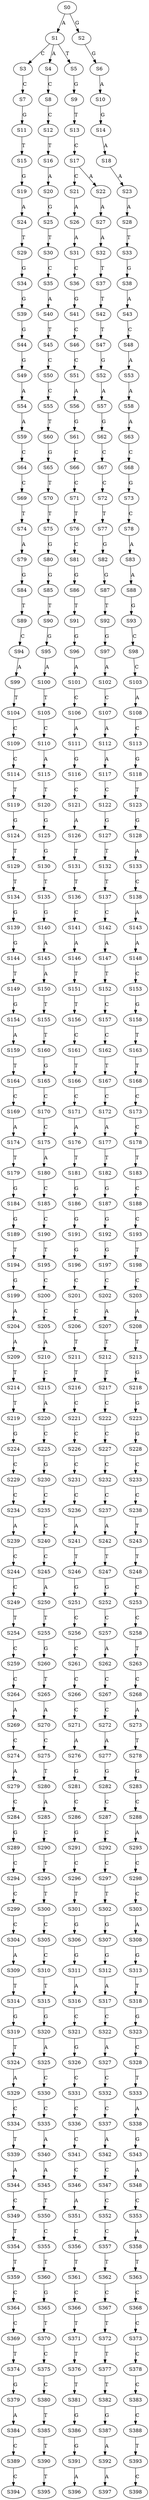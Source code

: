 strict digraph  {
	S0 -> S1 [ label = A ];
	S0 -> S2 [ label = G ];
	S1 -> S3 [ label = C ];
	S1 -> S4 [ label = A ];
	S1 -> S5 [ label = T ];
	S2 -> S6 [ label = G ];
	S3 -> S7 [ label = C ];
	S4 -> S8 [ label = C ];
	S5 -> S9 [ label = G ];
	S6 -> S10 [ label = A ];
	S7 -> S11 [ label = G ];
	S8 -> S12 [ label = C ];
	S9 -> S13 [ label = T ];
	S10 -> S14 [ label = G ];
	S11 -> S15 [ label = T ];
	S12 -> S16 [ label = T ];
	S13 -> S17 [ label = C ];
	S14 -> S18 [ label = A ];
	S15 -> S19 [ label = G ];
	S16 -> S20 [ label = A ];
	S17 -> S21 [ label = C ];
	S17 -> S22 [ label = A ];
	S18 -> S23 [ label = A ];
	S19 -> S24 [ label = A ];
	S20 -> S25 [ label = G ];
	S21 -> S26 [ label = A ];
	S22 -> S27 [ label = A ];
	S23 -> S28 [ label = A ];
	S24 -> S29 [ label = T ];
	S25 -> S30 [ label = T ];
	S26 -> S31 [ label = A ];
	S27 -> S32 [ label = A ];
	S28 -> S33 [ label = T ];
	S29 -> S34 [ label = G ];
	S30 -> S35 [ label = C ];
	S31 -> S36 [ label = C ];
	S32 -> S37 [ label = T ];
	S33 -> S38 [ label = G ];
	S34 -> S39 [ label = G ];
	S35 -> S40 [ label = A ];
	S36 -> S41 [ label = G ];
	S37 -> S42 [ label = T ];
	S38 -> S43 [ label = A ];
	S39 -> S44 [ label = G ];
	S40 -> S45 [ label = T ];
	S41 -> S46 [ label = C ];
	S42 -> S47 [ label = T ];
	S43 -> S48 [ label = C ];
	S44 -> S49 [ label = G ];
	S45 -> S50 [ label = C ];
	S46 -> S51 [ label = C ];
	S47 -> S52 [ label = G ];
	S48 -> S53 [ label = A ];
	S49 -> S54 [ label = A ];
	S50 -> S55 [ label = C ];
	S51 -> S56 [ label = A ];
	S52 -> S57 [ label = A ];
	S53 -> S58 [ label = A ];
	S54 -> S59 [ label = A ];
	S55 -> S60 [ label = T ];
	S56 -> S61 [ label = G ];
	S57 -> S62 [ label = G ];
	S58 -> S63 [ label = A ];
	S59 -> S64 [ label = C ];
	S60 -> S65 [ label = G ];
	S61 -> S66 [ label = C ];
	S62 -> S67 [ label = C ];
	S63 -> S68 [ label = C ];
	S64 -> S69 [ label = C ];
	S65 -> S70 [ label = T ];
	S66 -> S71 [ label = C ];
	S67 -> S72 [ label = C ];
	S68 -> S73 [ label = G ];
	S69 -> S74 [ label = T ];
	S70 -> S75 [ label = T ];
	S71 -> S76 [ label = T ];
	S72 -> S77 [ label = T ];
	S73 -> S78 [ label = C ];
	S74 -> S79 [ label = A ];
	S75 -> S80 [ label = G ];
	S76 -> S81 [ label = C ];
	S77 -> S82 [ label = G ];
	S78 -> S83 [ label = A ];
	S79 -> S84 [ label = G ];
	S80 -> S85 [ label = G ];
	S81 -> S86 [ label = G ];
	S82 -> S87 [ label = G ];
	S83 -> S88 [ label = A ];
	S84 -> S89 [ label = T ];
	S85 -> S90 [ label = T ];
	S86 -> S91 [ label = T ];
	S87 -> S92 [ label = T ];
	S88 -> S93 [ label = G ];
	S89 -> S94 [ label = C ];
	S90 -> S95 [ label = G ];
	S91 -> S96 [ label = G ];
	S92 -> S97 [ label = G ];
	S93 -> S98 [ label = C ];
	S94 -> S99 [ label = A ];
	S95 -> S100 [ label = A ];
	S96 -> S101 [ label = A ];
	S97 -> S102 [ label = A ];
	S98 -> S103 [ label = C ];
	S99 -> S104 [ label = T ];
	S100 -> S105 [ label = T ];
	S101 -> S106 [ label = C ];
	S102 -> S107 [ label = C ];
	S103 -> S108 [ label = A ];
	S104 -> S109 [ label = C ];
	S105 -> S110 [ label = C ];
	S106 -> S111 [ label = A ];
	S107 -> S112 [ label = A ];
	S108 -> S113 [ label = C ];
	S109 -> S114 [ label = C ];
	S110 -> S115 [ label = A ];
	S111 -> S116 [ label = G ];
	S112 -> S117 [ label = A ];
	S113 -> S118 [ label = G ];
	S114 -> S119 [ label = T ];
	S115 -> S120 [ label = T ];
	S116 -> S121 [ label = C ];
	S117 -> S122 [ label = C ];
	S118 -> S123 [ label = T ];
	S119 -> S124 [ label = G ];
	S120 -> S125 [ label = G ];
	S121 -> S126 [ label = A ];
	S122 -> S127 [ label = G ];
	S123 -> S128 [ label = G ];
	S124 -> S129 [ label = T ];
	S125 -> S130 [ label = G ];
	S126 -> S131 [ label = T ];
	S127 -> S132 [ label = T ];
	S128 -> S133 [ label = A ];
	S129 -> S134 [ label = T ];
	S130 -> S135 [ label = T ];
	S131 -> S136 [ label = T ];
	S132 -> S137 [ label = T ];
	S133 -> S138 [ label = C ];
	S134 -> S139 [ label = G ];
	S135 -> S140 [ label = G ];
	S136 -> S141 [ label = C ];
	S137 -> S142 [ label = C ];
	S138 -> S143 [ label = A ];
	S139 -> S144 [ label = G ];
	S140 -> S145 [ label = A ];
	S141 -> S146 [ label = A ];
	S142 -> S147 [ label = A ];
	S143 -> S148 [ label = A ];
	S144 -> S149 [ label = T ];
	S145 -> S150 [ label = A ];
	S146 -> S151 [ label = T ];
	S147 -> S152 [ label = T ];
	S148 -> S153 [ label = C ];
	S149 -> S154 [ label = G ];
	S150 -> S155 [ label = T ];
	S151 -> S156 [ label = T ];
	S152 -> S157 [ label = C ];
	S153 -> S158 [ label = G ];
	S154 -> S159 [ label = A ];
	S155 -> S160 [ label = T ];
	S156 -> S161 [ label = C ];
	S157 -> S162 [ label = C ];
	S158 -> S163 [ label = T ];
	S159 -> S164 [ label = T ];
	S160 -> S165 [ label = G ];
	S161 -> S166 [ label = T ];
	S162 -> S167 [ label = T ];
	S163 -> S168 [ label = T ];
	S164 -> S169 [ label = C ];
	S165 -> S170 [ label = C ];
	S166 -> S171 [ label = C ];
	S167 -> S172 [ label = C ];
	S168 -> S173 [ label = C ];
	S169 -> S174 [ label = A ];
	S170 -> S175 [ label = C ];
	S171 -> S176 [ label = A ];
	S172 -> S177 [ label = A ];
	S173 -> S178 [ label = C ];
	S174 -> S179 [ label = T ];
	S175 -> S180 [ label = A ];
	S176 -> S181 [ label = T ];
	S177 -> S182 [ label = T ];
	S178 -> S183 [ label = T ];
	S179 -> S184 [ label = G ];
	S180 -> S185 [ label = C ];
	S181 -> S186 [ label = G ];
	S182 -> S187 [ label = G ];
	S183 -> S188 [ label = C ];
	S184 -> S189 [ label = G ];
	S185 -> S190 [ label = C ];
	S186 -> S191 [ label = G ];
	S187 -> S192 [ label = G ];
	S188 -> S193 [ label = C ];
	S189 -> S194 [ label = T ];
	S190 -> S195 [ label = T ];
	S191 -> S196 [ label = G ];
	S192 -> S197 [ label = G ];
	S193 -> S198 [ label = T ];
	S194 -> S199 [ label = G ];
	S195 -> S200 [ label = C ];
	S196 -> S201 [ label = C ];
	S197 -> S202 [ label = C ];
	S198 -> S203 [ label = C ];
	S199 -> S204 [ label = A ];
	S200 -> S205 [ label = C ];
	S201 -> S206 [ label = C ];
	S202 -> S207 [ label = A ];
	S203 -> S208 [ label = A ];
	S204 -> S209 [ label = A ];
	S205 -> S210 [ label = A ];
	S206 -> S211 [ label = T ];
	S207 -> S212 [ label = T ];
	S208 -> S213 [ label = T ];
	S209 -> S214 [ label = T ];
	S210 -> S215 [ label = C ];
	S211 -> S216 [ label = T ];
	S212 -> S217 [ label = T ];
	S213 -> S218 [ label = G ];
	S214 -> S219 [ label = T ];
	S215 -> S220 [ label = A ];
	S216 -> S221 [ label = C ];
	S217 -> S222 [ label = C ];
	S218 -> S223 [ label = G ];
	S219 -> S224 [ label = G ];
	S220 -> S225 [ label = C ];
	S221 -> S226 [ label = C ];
	S222 -> S227 [ label = C ];
	S223 -> S228 [ label = G ];
	S224 -> S229 [ label = C ];
	S225 -> S230 [ label = G ];
	S226 -> S231 [ label = C ];
	S227 -> S232 [ label = C ];
	S228 -> S233 [ label = C ];
	S229 -> S234 [ label = C ];
	S230 -> S235 [ label = C ];
	S231 -> S236 [ label = C ];
	S232 -> S237 [ label = C ];
	S233 -> S238 [ label = C ];
	S234 -> S239 [ label = A ];
	S235 -> S240 [ label = C ];
	S236 -> S241 [ label = A ];
	S237 -> S242 [ label = A ];
	S238 -> S243 [ label = T ];
	S239 -> S244 [ label = C ];
	S240 -> S245 [ label = C ];
	S241 -> S246 [ label = T ];
	S242 -> S247 [ label = T ];
	S243 -> S248 [ label = T ];
	S244 -> S249 [ label = C ];
	S245 -> S250 [ label = A ];
	S246 -> S251 [ label = G ];
	S247 -> S252 [ label = G ];
	S248 -> S253 [ label = C ];
	S249 -> S254 [ label = T ];
	S250 -> S255 [ label = T ];
	S251 -> S256 [ label = C ];
	S252 -> S257 [ label = C ];
	S253 -> S258 [ label = C ];
	S254 -> S259 [ label = C ];
	S255 -> S260 [ label = G ];
	S256 -> S261 [ label = C ];
	S257 -> S262 [ label = A ];
	S258 -> S263 [ label = T ];
	S259 -> S264 [ label = C ];
	S260 -> S265 [ label = T ];
	S261 -> S266 [ label = C ];
	S262 -> S267 [ label = C ];
	S263 -> S268 [ label = C ];
	S264 -> S269 [ label = A ];
	S265 -> S270 [ label = A ];
	S266 -> S271 [ label = C ];
	S267 -> S272 [ label = C ];
	S268 -> S273 [ label = A ];
	S269 -> S274 [ label = C ];
	S270 -> S275 [ label = C ];
	S271 -> S276 [ label = A ];
	S272 -> S277 [ label = A ];
	S273 -> S278 [ label = T ];
	S274 -> S279 [ label = A ];
	S275 -> S280 [ label = T ];
	S276 -> S281 [ label = G ];
	S277 -> S282 [ label = G ];
	S278 -> S283 [ label = G ];
	S279 -> S284 [ label = C ];
	S280 -> S285 [ label = A ];
	S281 -> S286 [ label = C ];
	S282 -> S287 [ label = C ];
	S283 -> S288 [ label = C ];
	S284 -> S289 [ label = G ];
	S285 -> S290 [ label = C ];
	S286 -> S291 [ label = G ];
	S287 -> S292 [ label = C ];
	S288 -> S293 [ label = A ];
	S289 -> S294 [ label = C ];
	S290 -> S295 [ label = T ];
	S291 -> S296 [ label = C ];
	S292 -> S297 [ label = C ];
	S293 -> S298 [ label = C ];
	S294 -> S299 [ label = C ];
	S295 -> S300 [ label = T ];
	S296 -> S301 [ label = T ];
	S297 -> S302 [ label = T ];
	S298 -> S303 [ label = C ];
	S299 -> S304 [ label = C ];
	S300 -> S305 [ label = C ];
	S301 -> S306 [ label = G ];
	S302 -> S307 [ label = G ];
	S303 -> S308 [ label = A ];
	S304 -> S309 [ label = A ];
	S305 -> S310 [ label = C ];
	S306 -> S311 [ label = G ];
	S307 -> S312 [ label = G ];
	S308 -> S313 [ label = G ];
	S309 -> S314 [ label = T ];
	S310 -> S315 [ label = T ];
	S311 -> S316 [ label = A ];
	S312 -> S317 [ label = A ];
	S313 -> S318 [ label = T ];
	S314 -> S319 [ label = G ];
	S315 -> S320 [ label = G ];
	S316 -> S321 [ label = C ];
	S317 -> S322 [ label = C ];
	S318 -> S323 [ label = G ];
	S319 -> S324 [ label = T ];
	S320 -> S325 [ label = A ];
	S321 -> S326 [ label = G ];
	S322 -> S327 [ label = A ];
	S323 -> S328 [ label = C ];
	S324 -> S329 [ label = A ];
	S325 -> S330 [ label = C ];
	S326 -> S331 [ label = C ];
	S327 -> S332 [ label = C ];
	S328 -> S333 [ label = T ];
	S329 -> S334 [ label = C ];
	S330 -> S335 [ label = C ];
	S331 -> S336 [ label = C ];
	S332 -> S337 [ label = C ];
	S333 -> S338 [ label = A ];
	S334 -> S339 [ label = T ];
	S335 -> S340 [ label = A ];
	S336 -> S341 [ label = C ];
	S337 -> S342 [ label = A ];
	S338 -> S343 [ label = G ];
	S339 -> S344 [ label = A ];
	S340 -> S345 [ label = A ];
	S341 -> S346 [ label = C ];
	S342 -> S347 [ label = C ];
	S343 -> S348 [ label = A ];
	S344 -> S349 [ label = C ];
	S345 -> S350 [ label = T ];
	S346 -> S351 [ label = A ];
	S347 -> S352 [ label = C ];
	S348 -> S353 [ label = C ];
	S349 -> S354 [ label = T ];
	S350 -> S355 [ label = C ];
	S351 -> S356 [ label = C ];
	S352 -> S357 [ label = C ];
	S353 -> S358 [ label = A ];
	S354 -> S359 [ label = T ];
	S355 -> S360 [ label = T ];
	S356 -> S361 [ label = T ];
	S357 -> S362 [ label = T ];
	S358 -> S363 [ label = T ];
	S359 -> S364 [ label = C ];
	S360 -> S365 [ label = G ];
	S361 -> S366 [ label = C ];
	S362 -> S367 [ label = C ];
	S363 -> S368 [ label = C ];
	S364 -> S369 [ label = C ];
	S365 -> S370 [ label = T ];
	S366 -> S371 [ label = T ];
	S367 -> S372 [ label = T ];
	S368 -> S373 [ label = C ];
	S369 -> S374 [ label = T ];
	S370 -> S375 [ label = C ];
	S371 -> S376 [ label = T ];
	S372 -> S377 [ label = T ];
	S373 -> S378 [ label = C ];
	S374 -> S379 [ label = G ];
	S375 -> S380 [ label = C ];
	S376 -> S381 [ label = T ];
	S377 -> S382 [ label = T ];
	S378 -> S383 [ label = C ];
	S379 -> S384 [ label = A ];
	S380 -> S385 [ label = T ];
	S381 -> S386 [ label = G ];
	S382 -> S387 [ label = G ];
	S383 -> S388 [ label = C ];
	S384 -> S389 [ label = C ];
	S385 -> S390 [ label = T ];
	S386 -> S391 [ label = G ];
	S387 -> S392 [ label = A ];
	S388 -> S393 [ label = T ];
	S389 -> S394 [ label = C ];
	S390 -> S395 [ label = T ];
	S391 -> S396 [ label = A ];
	S392 -> S397 [ label = A ];
	S393 -> S398 [ label = C ];
}
